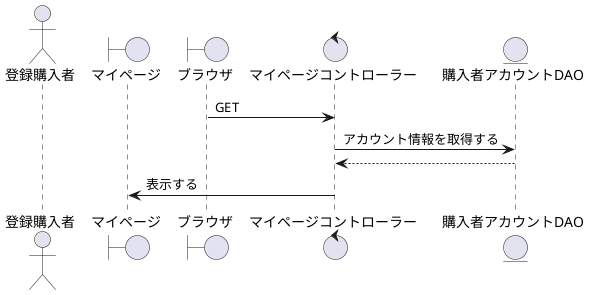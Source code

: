 @startuml マイページを表示

actor    "登録購入者" as account
boundary "マイページ" as Mypage
boundary "ブラウザ" as brz
control  "マイページコントローラー" as Acquisition_c
entity   "購入者アカウントDAO" as Account

'-------------------------------------------------------------------------------------------

brz -> Acquisition_c : GET
Acquisition_c -> Account : アカウント情報を取得する
Acquisition_c <-- Account
Mypage <- Acquisition_c : 表示する

@enduml